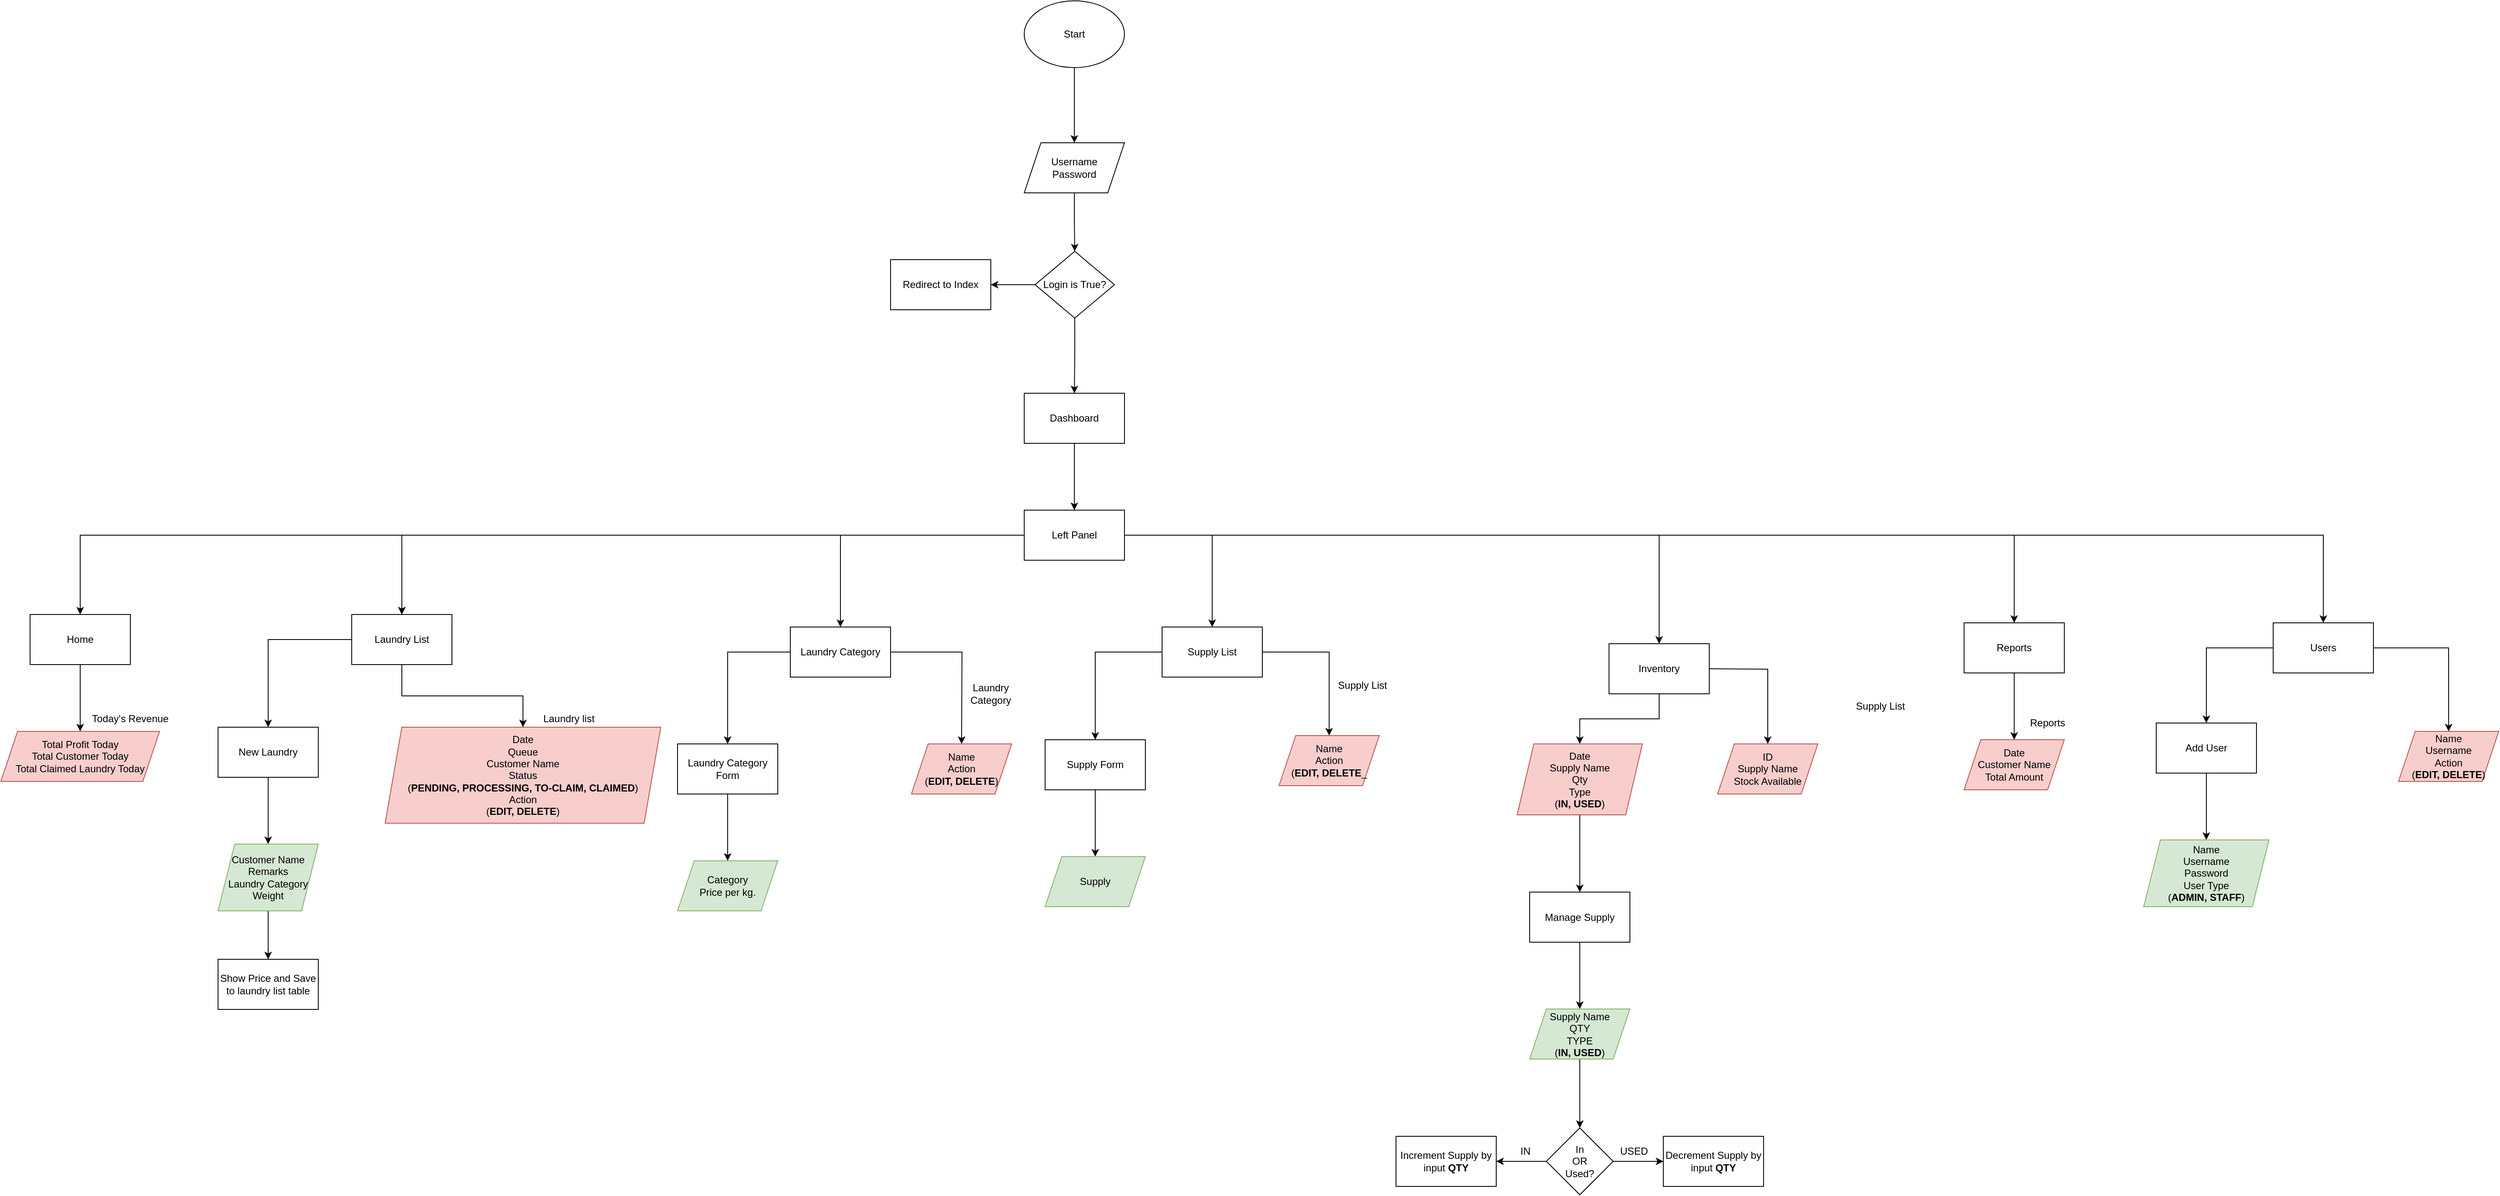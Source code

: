 <mxfile version="22.0.4" type="device">
  <diagram name="Page-1" id="ywodosIClRgnQJ2kmFf-">
    <mxGraphModel dx="4772" dy="1652" grid="1" gridSize="10" guides="1" tooltips="1" connect="1" arrows="1" fold="1" page="1" pageScale="1" pageWidth="850" pageHeight="1100" math="0" shadow="0">
      <root>
        <mxCell id="0" />
        <mxCell id="1" parent="0" />
        <mxCell id="WAahWl_2zXcKYusohXwP-4" value="" style="edgeStyle=orthogonalEdgeStyle;rounded=0;orthogonalLoop=1;jettySize=auto;html=1;" edge="1" parent="1" source="WAahWl_2zXcKYusohXwP-1" target="WAahWl_2zXcKYusohXwP-3">
          <mxGeometry relative="1" as="geometry" />
        </mxCell>
        <mxCell id="WAahWl_2zXcKYusohXwP-1" value="Start" style="ellipse;whiteSpace=wrap;html=1;" vertex="1" parent="1">
          <mxGeometry x="365" y="40" width="120" height="80" as="geometry" />
        </mxCell>
        <mxCell id="WAahWl_2zXcKYusohXwP-6" value="" style="edgeStyle=orthogonalEdgeStyle;rounded=0;orthogonalLoop=1;jettySize=auto;html=1;" edge="1" parent="1" source="WAahWl_2zXcKYusohXwP-3" target="WAahWl_2zXcKYusohXwP-5">
          <mxGeometry relative="1" as="geometry" />
        </mxCell>
        <mxCell id="WAahWl_2zXcKYusohXwP-3" value="Username&lt;br&gt;Password" style="shape=parallelogram;perimeter=parallelogramPerimeter;whiteSpace=wrap;html=1;fixedSize=1;" vertex="1" parent="1">
          <mxGeometry x="365" y="210" width="120" height="60" as="geometry" />
        </mxCell>
        <mxCell id="WAahWl_2zXcKYusohXwP-8" value="" style="edgeStyle=orthogonalEdgeStyle;rounded=0;orthogonalLoop=1;jettySize=auto;html=1;" edge="1" parent="1" source="WAahWl_2zXcKYusohXwP-5" target="WAahWl_2zXcKYusohXwP-7">
          <mxGeometry relative="1" as="geometry" />
        </mxCell>
        <mxCell id="WAahWl_2zXcKYusohXwP-10" value="" style="edgeStyle=orthogonalEdgeStyle;rounded=0;orthogonalLoop=1;jettySize=auto;html=1;" edge="1" parent="1" source="WAahWl_2zXcKYusohXwP-5" target="WAahWl_2zXcKYusohXwP-9">
          <mxGeometry relative="1" as="geometry" />
        </mxCell>
        <mxCell id="WAahWl_2zXcKYusohXwP-5" value="Login is True?" style="rhombus;whiteSpace=wrap;html=1;" vertex="1" parent="1">
          <mxGeometry x="378" y="340" width="95" height="80" as="geometry" />
        </mxCell>
        <mxCell id="WAahWl_2zXcKYusohXwP-7" value="Redirect to Index" style="whiteSpace=wrap;html=1;" vertex="1" parent="1">
          <mxGeometry x="205" y="350" width="120" height="60" as="geometry" />
        </mxCell>
        <mxCell id="WAahWl_2zXcKYusohXwP-12" value="" style="edgeStyle=orthogonalEdgeStyle;rounded=0;orthogonalLoop=1;jettySize=auto;html=1;" edge="1" parent="1" source="WAahWl_2zXcKYusohXwP-9" target="WAahWl_2zXcKYusohXwP-11">
          <mxGeometry relative="1" as="geometry" />
        </mxCell>
        <mxCell id="WAahWl_2zXcKYusohXwP-9" value="Dashboard" style="whiteSpace=wrap;html=1;" vertex="1" parent="1">
          <mxGeometry x="365" y="510" width="120" height="60" as="geometry" />
        </mxCell>
        <mxCell id="WAahWl_2zXcKYusohXwP-14" value="" style="edgeStyle=orthogonalEdgeStyle;rounded=0;orthogonalLoop=1;jettySize=auto;html=1;" edge="1" parent="1" source="WAahWl_2zXcKYusohXwP-11" target="WAahWl_2zXcKYusohXwP-13">
          <mxGeometry relative="1" as="geometry" />
        </mxCell>
        <mxCell id="WAahWl_2zXcKYusohXwP-15" value="" style="edgeStyle=orthogonalEdgeStyle;rounded=0;orthogonalLoop=1;jettySize=auto;html=1;" edge="1" parent="1" source="WAahWl_2zXcKYusohXwP-11" target="WAahWl_2zXcKYusohXwP-13">
          <mxGeometry relative="1" as="geometry" />
        </mxCell>
        <mxCell id="WAahWl_2zXcKYusohXwP-17" value="" style="edgeStyle=orthogonalEdgeStyle;rounded=0;orthogonalLoop=1;jettySize=auto;html=1;" edge="1" parent="1" source="WAahWl_2zXcKYusohXwP-11" target="WAahWl_2zXcKYusohXwP-16">
          <mxGeometry relative="1" as="geometry" />
        </mxCell>
        <mxCell id="WAahWl_2zXcKYusohXwP-19" value="" style="edgeStyle=orthogonalEdgeStyle;rounded=0;orthogonalLoop=1;jettySize=auto;html=1;" edge="1" parent="1" source="WAahWl_2zXcKYusohXwP-11" target="WAahWl_2zXcKYusohXwP-18">
          <mxGeometry relative="1" as="geometry" />
        </mxCell>
        <mxCell id="WAahWl_2zXcKYusohXwP-21" value="" style="edgeStyle=orthogonalEdgeStyle;rounded=0;orthogonalLoop=1;jettySize=auto;html=1;" edge="1" parent="1" source="WAahWl_2zXcKYusohXwP-11" target="WAahWl_2zXcKYusohXwP-20">
          <mxGeometry relative="1" as="geometry" />
        </mxCell>
        <mxCell id="WAahWl_2zXcKYusohXwP-23" value="" style="edgeStyle=orthogonalEdgeStyle;rounded=0;orthogonalLoop=1;jettySize=auto;html=1;" edge="1" parent="1" source="WAahWl_2zXcKYusohXwP-11" target="WAahWl_2zXcKYusohXwP-22">
          <mxGeometry relative="1" as="geometry" />
        </mxCell>
        <mxCell id="WAahWl_2zXcKYusohXwP-25" value="" style="edgeStyle=orthogonalEdgeStyle;rounded=0;orthogonalLoop=1;jettySize=auto;html=1;" edge="1" parent="1" source="WAahWl_2zXcKYusohXwP-11" target="WAahWl_2zXcKYusohXwP-24">
          <mxGeometry relative="1" as="geometry" />
        </mxCell>
        <mxCell id="WAahWl_2zXcKYusohXwP-26" style="edgeStyle=orthogonalEdgeStyle;rounded=0;orthogonalLoop=1;jettySize=auto;html=1;entryX=0.5;entryY=0;entryDx=0;entryDy=0;" edge="1" parent="1" source="WAahWl_2zXcKYusohXwP-11" target="WAahWl_2zXcKYusohXwP-27">
          <mxGeometry relative="1" as="geometry">
            <mxPoint x="-462.294" y="680" as="targetPoint" />
          </mxGeometry>
        </mxCell>
        <mxCell id="WAahWl_2zXcKYusohXwP-11" value="Left Panel" style="whiteSpace=wrap;html=1;" vertex="1" parent="1">
          <mxGeometry x="365" y="650" width="120" height="60" as="geometry" />
        </mxCell>
        <mxCell id="WAahWl_2zXcKYusohXwP-36" value="" style="edgeStyle=orthogonalEdgeStyle;rounded=0;orthogonalLoop=1;jettySize=auto;html=1;" edge="1" parent="1" source="WAahWl_2zXcKYusohXwP-13" target="WAahWl_2zXcKYusohXwP-35">
          <mxGeometry relative="1" as="geometry" />
        </mxCell>
        <mxCell id="WAahWl_2zXcKYusohXwP-104" value="" style="edgeStyle=orthogonalEdgeStyle;rounded=0;orthogonalLoop=1;jettySize=auto;html=1;" edge="1" parent="1" source="WAahWl_2zXcKYusohXwP-13" target="WAahWl_2zXcKYusohXwP-103">
          <mxGeometry relative="1" as="geometry" />
        </mxCell>
        <mxCell id="WAahWl_2zXcKYusohXwP-13" value="Laundry List" style="whiteSpace=wrap;html=1;" vertex="1" parent="1">
          <mxGeometry x="-440" y="775" width="120" height="60" as="geometry" />
        </mxCell>
        <mxCell id="WAahWl_2zXcKYusohXwP-39" value="" style="edgeStyle=orthogonalEdgeStyle;rounded=0;orthogonalLoop=1;jettySize=auto;html=1;" edge="1" parent="1" source="WAahWl_2zXcKYusohXwP-16" target="WAahWl_2zXcKYusohXwP-38">
          <mxGeometry relative="1" as="geometry" />
        </mxCell>
        <mxCell id="WAahWl_2zXcKYusohXwP-43" value="" style="edgeStyle=orthogonalEdgeStyle;rounded=0;orthogonalLoop=1;jettySize=auto;html=1;" edge="1" parent="1" source="WAahWl_2zXcKYusohXwP-16">
          <mxGeometry relative="1" as="geometry">
            <mxPoint x="290" y="930" as="targetPoint" />
          </mxGeometry>
        </mxCell>
        <mxCell id="WAahWl_2zXcKYusohXwP-16" value="Laundry Category" style="whiteSpace=wrap;html=1;" vertex="1" parent="1">
          <mxGeometry x="85" y="790" width="120" height="60" as="geometry" />
        </mxCell>
        <mxCell id="WAahWl_2zXcKYusohXwP-46" value="" style="edgeStyle=orthogonalEdgeStyle;rounded=0;orthogonalLoop=1;jettySize=auto;html=1;" edge="1" parent="1" source="WAahWl_2zXcKYusohXwP-18" target="WAahWl_2zXcKYusohXwP-45">
          <mxGeometry relative="1" as="geometry" />
        </mxCell>
        <mxCell id="WAahWl_2zXcKYusohXwP-49" value="" style="edgeStyle=orthogonalEdgeStyle;rounded=0;orthogonalLoop=1;jettySize=auto;html=1;" edge="1" parent="1" source="WAahWl_2zXcKYusohXwP-18" target="WAahWl_2zXcKYusohXwP-48">
          <mxGeometry relative="1" as="geometry" />
        </mxCell>
        <mxCell id="WAahWl_2zXcKYusohXwP-18" value="Supply List" style="whiteSpace=wrap;html=1;" vertex="1" parent="1">
          <mxGeometry x="530" y="790" width="120" height="60" as="geometry" />
        </mxCell>
        <mxCell id="WAahWl_2zXcKYusohXwP-54" value="" style="edgeStyle=orthogonalEdgeStyle;rounded=0;orthogonalLoop=1;jettySize=auto;html=1;" edge="1" parent="1" source="WAahWl_2zXcKYusohXwP-20" target="WAahWl_2zXcKYusohXwP-53">
          <mxGeometry relative="1" as="geometry" />
        </mxCell>
        <mxCell id="WAahWl_2zXcKYusohXwP-56" value="" style="edgeStyle=orthogonalEdgeStyle;rounded=0;orthogonalLoop=1;jettySize=auto;html=1;" edge="1" parent="1" target="WAahWl_2zXcKYusohXwP-55">
          <mxGeometry relative="1" as="geometry">
            <mxPoint x="1185" y="840" as="sourcePoint" />
          </mxGeometry>
        </mxCell>
        <mxCell id="WAahWl_2zXcKYusohXwP-20" value="Inventory" style="whiteSpace=wrap;html=1;" vertex="1" parent="1">
          <mxGeometry x="1065" y="810" width="120" height="60" as="geometry" />
        </mxCell>
        <mxCell id="WAahWl_2zXcKYusohXwP-62" value="" style="edgeStyle=orthogonalEdgeStyle;rounded=0;orthogonalLoop=1;jettySize=auto;html=1;" edge="1" parent="1" source="WAahWl_2zXcKYusohXwP-22" target="WAahWl_2zXcKYusohXwP-61">
          <mxGeometry relative="1" as="geometry" />
        </mxCell>
        <mxCell id="WAahWl_2zXcKYusohXwP-22" value="Reports" style="whiteSpace=wrap;html=1;" vertex="1" parent="1">
          <mxGeometry x="1490" y="785" width="120" height="60" as="geometry" />
        </mxCell>
        <mxCell id="WAahWl_2zXcKYusohXwP-65" value="" style="edgeStyle=orthogonalEdgeStyle;rounded=0;orthogonalLoop=1;jettySize=auto;html=1;" edge="1" parent="1" source="WAahWl_2zXcKYusohXwP-24" target="WAahWl_2zXcKYusohXwP-64">
          <mxGeometry relative="1" as="geometry" />
        </mxCell>
        <mxCell id="WAahWl_2zXcKYusohXwP-67" value="" style="edgeStyle=orthogonalEdgeStyle;rounded=0;orthogonalLoop=1;jettySize=auto;html=1;" edge="1" parent="1" source="WAahWl_2zXcKYusohXwP-24" target="WAahWl_2zXcKYusohXwP-66">
          <mxGeometry relative="1" as="geometry" />
        </mxCell>
        <mxCell id="WAahWl_2zXcKYusohXwP-24" value="Users" style="whiteSpace=wrap;html=1;" vertex="1" parent="1">
          <mxGeometry x="1860" y="785" width="120" height="60" as="geometry" />
        </mxCell>
        <mxCell id="WAahWl_2zXcKYusohXwP-32" value="" style="edgeStyle=orthogonalEdgeStyle;rounded=0;orthogonalLoop=1;jettySize=auto;html=1;" edge="1" parent="1" source="WAahWl_2zXcKYusohXwP-27" target="WAahWl_2zXcKYusohXwP-31">
          <mxGeometry relative="1" as="geometry" />
        </mxCell>
        <mxCell id="WAahWl_2zXcKYusohXwP-27" value="Home" style="rounded=0;whiteSpace=wrap;html=1;" vertex="1" parent="1">
          <mxGeometry x="-825" y="775" width="120" height="60" as="geometry" />
        </mxCell>
        <mxCell id="WAahWl_2zXcKYusohXwP-31" value="Total Profit Today&lt;br&gt;Total Customer Today&lt;br&gt;Total Claimed Laundry Today" style="shape=parallelogram;perimeter=parallelogramPerimeter;whiteSpace=wrap;html=1;fixedSize=1;rounded=0;fillColor=#f8cecc;strokeColor=#b85450;" vertex="1" parent="1">
          <mxGeometry x="-860" y="915" width="190" height="60" as="geometry" />
        </mxCell>
        <mxCell id="WAahWl_2zXcKYusohXwP-33" value="Today&#39;s Revenue" style="text;html=1;strokeColor=none;fillColor=none;align=center;verticalAlign=middle;whiteSpace=wrap;rounded=0;" vertex="1" parent="1">
          <mxGeometry x="-755" y="885" width="100" height="30" as="geometry" />
        </mxCell>
        <mxCell id="WAahWl_2zXcKYusohXwP-35" value="Date&lt;br&gt;Queue&lt;br&gt;Customer Name&lt;br&gt;Status&lt;br&gt;(&lt;b&gt;PENDING, PROCESSING, TO-CLAIM, CLAIMED&lt;/b&gt;)&lt;br&gt;Action&lt;br&gt;(&lt;b&gt;EDIT, DELETE&lt;/b&gt;)" style="shape=parallelogram;perimeter=parallelogramPerimeter;whiteSpace=wrap;html=1;fixedSize=1;fillColor=#f8cecc;strokeColor=#b85450;" vertex="1" parent="1">
          <mxGeometry x="-400" y="910" width="330" height="115" as="geometry" />
        </mxCell>
        <mxCell id="WAahWl_2zXcKYusohXwP-37" value="Laundry list" style="text;html=1;strokeColor=none;fillColor=none;align=center;verticalAlign=middle;whiteSpace=wrap;rounded=0;" vertex="1" parent="1">
          <mxGeometry x="-220" y="880" width="80" height="40" as="geometry" />
        </mxCell>
        <mxCell id="WAahWl_2zXcKYusohXwP-41" value="" style="edgeStyle=orthogonalEdgeStyle;rounded=0;orthogonalLoop=1;jettySize=auto;html=1;" edge="1" parent="1" source="WAahWl_2zXcKYusohXwP-38" target="WAahWl_2zXcKYusohXwP-40">
          <mxGeometry relative="1" as="geometry" />
        </mxCell>
        <mxCell id="WAahWl_2zXcKYusohXwP-38" value="Laundry Category Form" style="whiteSpace=wrap;html=1;" vertex="1" parent="1">
          <mxGeometry x="-50" y="930" width="120" height="60" as="geometry" />
        </mxCell>
        <mxCell id="WAahWl_2zXcKYusohXwP-40" value="Category&lt;br&gt;Price per kg." style="shape=parallelogram;perimeter=parallelogramPerimeter;whiteSpace=wrap;html=1;fixedSize=1;fillColor=#d5e8d4;strokeColor=#82b366;" vertex="1" parent="1">
          <mxGeometry x="-50" y="1070" width="120" height="60" as="geometry" />
        </mxCell>
        <mxCell id="WAahWl_2zXcKYusohXwP-44" value="Name&lt;br&gt;Action&lt;br&gt;(&lt;b&gt;EDIT, DELETE&lt;/b&gt;)" style="shape=parallelogram;perimeter=parallelogramPerimeter;whiteSpace=wrap;html=1;fixedSize=1;fillColor=#f8cecc;strokeColor=#b85450;" vertex="1" parent="1">
          <mxGeometry x="230" y="930" width="120" height="60" as="geometry" />
        </mxCell>
        <mxCell id="WAahWl_2zXcKYusohXwP-51" value="" style="edgeStyle=orthogonalEdgeStyle;rounded=0;orthogonalLoop=1;jettySize=auto;html=1;" edge="1" parent="1" source="WAahWl_2zXcKYusohXwP-45" target="WAahWl_2zXcKYusohXwP-50">
          <mxGeometry relative="1" as="geometry" />
        </mxCell>
        <mxCell id="WAahWl_2zXcKYusohXwP-45" value="Supply Form" style="whiteSpace=wrap;html=1;" vertex="1" parent="1">
          <mxGeometry x="390" y="925" width="120" height="60" as="geometry" />
        </mxCell>
        <mxCell id="WAahWl_2zXcKYusohXwP-48" value="Name&lt;br&gt;Action&lt;br&gt;(&lt;b&gt;EDIT, DELETE&lt;/b&gt;_" style="shape=parallelogram;perimeter=parallelogramPerimeter;whiteSpace=wrap;html=1;fixedSize=1;fillColor=#f8cecc;strokeColor=#b85450;" vertex="1" parent="1">
          <mxGeometry x="670" y="920" width="120" height="60" as="geometry" />
        </mxCell>
        <mxCell id="WAahWl_2zXcKYusohXwP-50" value="Supply" style="shape=parallelogram;perimeter=parallelogramPerimeter;whiteSpace=wrap;html=1;fixedSize=1;fillColor=#d5e8d4;strokeColor=#82b366;" vertex="1" parent="1">
          <mxGeometry x="390" y="1065" width="120" height="60" as="geometry" />
        </mxCell>
        <mxCell id="WAahWl_2zXcKYusohXwP-79" value="" style="edgeStyle=orthogonalEdgeStyle;rounded=0;orthogonalLoop=1;jettySize=auto;html=1;" edge="1" parent="1" source="WAahWl_2zXcKYusohXwP-53" target="WAahWl_2zXcKYusohXwP-78">
          <mxGeometry relative="1" as="geometry" />
        </mxCell>
        <mxCell id="WAahWl_2zXcKYusohXwP-53" value="Date&lt;br&gt;Supply Name&lt;br&gt;Qty&lt;br&gt;Type&lt;br&gt;(&lt;b&gt;IN, USED&lt;/b&gt;)" style="shape=parallelogram;perimeter=parallelogramPerimeter;whiteSpace=wrap;html=1;fixedSize=1;fillColor=#f8cecc;strokeColor=#b85450;" vertex="1" parent="1">
          <mxGeometry x="955" y="930" width="150" height="85" as="geometry" />
        </mxCell>
        <mxCell id="WAahWl_2zXcKYusohXwP-55" value="ID&lt;br&gt;Supply Name&lt;br&gt;Stock Available" style="shape=parallelogram;perimeter=parallelogramPerimeter;whiteSpace=wrap;html=1;fixedSize=1;fillColor=#f8cecc;strokeColor=#b85450;" vertex="1" parent="1">
          <mxGeometry x="1195" y="930" width="120" height="60" as="geometry" />
        </mxCell>
        <mxCell id="WAahWl_2zXcKYusohXwP-57" value="Laundry Category" style="text;html=1;strokeColor=none;fillColor=none;align=center;verticalAlign=middle;whiteSpace=wrap;rounded=0;" vertex="1" parent="1">
          <mxGeometry x="285" y="850" width="80" height="40" as="geometry" />
        </mxCell>
        <mxCell id="WAahWl_2zXcKYusohXwP-58" value="Supply List" style="text;html=1;strokeColor=none;fillColor=none;align=center;verticalAlign=middle;whiteSpace=wrap;rounded=0;" vertex="1" parent="1">
          <mxGeometry x="730" y="840" width="80" height="40" as="geometry" />
        </mxCell>
        <mxCell id="WAahWl_2zXcKYusohXwP-60" value="Supply List" style="text;html=1;strokeColor=none;fillColor=none;align=center;verticalAlign=middle;whiteSpace=wrap;rounded=0;" vertex="1" parent="1">
          <mxGeometry x="1350" y="865" width="80" height="40" as="geometry" />
        </mxCell>
        <mxCell id="WAahWl_2zXcKYusohXwP-61" value="Date&lt;br&gt;Customer Name&lt;br&gt;Total Amount" style="shape=parallelogram;perimeter=parallelogramPerimeter;whiteSpace=wrap;html=1;fixedSize=1;fillColor=#f8cecc;strokeColor=#b85450;" vertex="1" parent="1">
          <mxGeometry x="1490" y="925" width="120" height="60" as="geometry" />
        </mxCell>
        <mxCell id="WAahWl_2zXcKYusohXwP-63" value="Reports" style="text;html=1;strokeColor=none;fillColor=none;align=center;verticalAlign=middle;whiteSpace=wrap;rounded=0;" vertex="1" parent="1">
          <mxGeometry x="1550" y="885" width="80" height="40" as="geometry" />
        </mxCell>
        <mxCell id="WAahWl_2zXcKYusohXwP-64" value="Name&lt;br&gt;Username&lt;br&gt;Action&lt;br&gt;(&lt;b&gt;EDIT, DELETE&lt;/b&gt;)" style="shape=parallelogram;perimeter=parallelogramPerimeter;whiteSpace=wrap;html=1;fixedSize=1;fillColor=#f8cecc;strokeColor=#b85450;" vertex="1" parent="1">
          <mxGeometry x="2010" y="915" width="120" height="60" as="geometry" />
        </mxCell>
        <mxCell id="WAahWl_2zXcKYusohXwP-69" value="" style="edgeStyle=orthogonalEdgeStyle;rounded=0;orthogonalLoop=1;jettySize=auto;html=1;" edge="1" parent="1" source="WAahWl_2zXcKYusohXwP-66" target="WAahWl_2zXcKYusohXwP-68">
          <mxGeometry relative="1" as="geometry" />
        </mxCell>
        <mxCell id="WAahWl_2zXcKYusohXwP-66" value="Add User" style="whiteSpace=wrap;html=1;" vertex="1" parent="1">
          <mxGeometry x="1720" y="905" width="120" height="60" as="geometry" />
        </mxCell>
        <mxCell id="WAahWl_2zXcKYusohXwP-68" value="Name&lt;br&gt;Username&lt;br&gt;Password&lt;br&gt;User Type&lt;br&gt;(&lt;b&gt;ADMIN, STAFF&lt;/b&gt;)" style="shape=parallelogram;perimeter=parallelogramPerimeter;whiteSpace=wrap;html=1;fixedSize=1;fillColor=#d5e8d4;strokeColor=#82b366;" vertex="1" parent="1">
          <mxGeometry x="1705" y="1045" width="150" height="80" as="geometry" />
        </mxCell>
        <mxCell id="WAahWl_2zXcKYusohXwP-81" value="" style="edgeStyle=orthogonalEdgeStyle;rounded=0;orthogonalLoop=1;jettySize=auto;html=1;" edge="1" parent="1" source="WAahWl_2zXcKYusohXwP-78" target="WAahWl_2zXcKYusohXwP-80">
          <mxGeometry relative="1" as="geometry" />
        </mxCell>
        <mxCell id="WAahWl_2zXcKYusohXwP-78" value="Manage Supply" style="whiteSpace=wrap;html=1;" vertex="1" parent="1">
          <mxGeometry x="970" y="1107.5" width="120" height="60" as="geometry" />
        </mxCell>
        <mxCell id="WAahWl_2zXcKYusohXwP-83" value="" style="edgeStyle=orthogonalEdgeStyle;rounded=0;orthogonalLoop=1;jettySize=auto;html=1;" edge="1" parent="1" source="WAahWl_2zXcKYusohXwP-80" target="WAahWl_2zXcKYusohXwP-82">
          <mxGeometry relative="1" as="geometry" />
        </mxCell>
        <mxCell id="WAahWl_2zXcKYusohXwP-80" value="Supply Name&lt;br&gt;QTY&lt;br&gt;TYPE&lt;br&gt;(&lt;b&gt;IN, USED&lt;/b&gt;)" style="shape=parallelogram;perimeter=parallelogramPerimeter;whiteSpace=wrap;html=1;fixedSize=1;fillColor=#d5e8d4;strokeColor=#82b366;" vertex="1" parent="1">
          <mxGeometry x="970" y="1247.5" width="120" height="60" as="geometry" />
        </mxCell>
        <mxCell id="WAahWl_2zXcKYusohXwP-85" value="" style="edgeStyle=orthogonalEdgeStyle;rounded=0;orthogonalLoop=1;jettySize=auto;html=1;" edge="1" parent="1" source="WAahWl_2zXcKYusohXwP-82" target="WAahWl_2zXcKYusohXwP-84">
          <mxGeometry relative="1" as="geometry" />
        </mxCell>
        <mxCell id="WAahWl_2zXcKYusohXwP-87" value="" style="edgeStyle=orthogonalEdgeStyle;rounded=0;orthogonalLoop=1;jettySize=auto;html=1;" edge="1" parent="1" source="WAahWl_2zXcKYusohXwP-82" target="WAahWl_2zXcKYusohXwP-86">
          <mxGeometry relative="1" as="geometry" />
        </mxCell>
        <mxCell id="WAahWl_2zXcKYusohXwP-82" value="In&lt;br&gt;OR &lt;br&gt;Used?" style="rhombus;whiteSpace=wrap;html=1;" vertex="1" parent="1">
          <mxGeometry x="990" y="1390" width="80" height="80" as="geometry" />
        </mxCell>
        <mxCell id="WAahWl_2zXcKYusohXwP-84" value="Increment Supply by input &lt;b&gt;QTY&lt;/b&gt;" style="whiteSpace=wrap;html=1;" vertex="1" parent="1">
          <mxGeometry x="810" y="1400" width="120" height="60" as="geometry" />
        </mxCell>
        <mxCell id="WAahWl_2zXcKYusohXwP-86" value="Decrement Supply by input&amp;nbsp;&lt;b style=&quot;border-color: var(--border-color);&quot;&gt;QTY&lt;/b&gt;" style="whiteSpace=wrap;html=1;" vertex="1" parent="1">
          <mxGeometry x="1130" y="1400" width="120" height="60" as="geometry" />
        </mxCell>
        <mxCell id="WAahWl_2zXcKYusohXwP-88" value="IN" style="text;html=1;strokeColor=none;fillColor=none;align=center;verticalAlign=middle;whiteSpace=wrap;rounded=0;" vertex="1" parent="1">
          <mxGeometry x="935" y="1402.5" width="60" height="30" as="geometry" />
        </mxCell>
        <mxCell id="WAahWl_2zXcKYusohXwP-89" value="USED" style="text;html=1;strokeColor=none;fillColor=none;align=center;verticalAlign=middle;whiteSpace=wrap;rounded=0;" vertex="1" parent="1">
          <mxGeometry x="1065" y="1402.5" width="60" height="30" as="geometry" />
        </mxCell>
        <mxCell id="WAahWl_2zXcKYusohXwP-106" value="" style="edgeStyle=orthogonalEdgeStyle;rounded=0;orthogonalLoop=1;jettySize=auto;html=1;" edge="1" parent="1" source="WAahWl_2zXcKYusohXwP-103" target="WAahWl_2zXcKYusohXwP-105">
          <mxGeometry relative="1" as="geometry" />
        </mxCell>
        <mxCell id="WAahWl_2zXcKYusohXwP-103" value="New Laundry" style="whiteSpace=wrap;html=1;" vertex="1" parent="1">
          <mxGeometry x="-600" y="910" width="120" height="60" as="geometry" />
        </mxCell>
        <mxCell id="WAahWl_2zXcKYusohXwP-108" value="" style="edgeStyle=orthogonalEdgeStyle;rounded=0;orthogonalLoop=1;jettySize=auto;html=1;" edge="1" parent="1" source="WAahWl_2zXcKYusohXwP-105" target="WAahWl_2zXcKYusohXwP-107">
          <mxGeometry relative="1" as="geometry" />
        </mxCell>
        <mxCell id="WAahWl_2zXcKYusohXwP-105" value="Customer Name&lt;br&gt;Remarks&lt;br&gt;Laundry Category&lt;br&gt;Weight" style="shape=parallelogram;perimeter=parallelogramPerimeter;whiteSpace=wrap;html=1;fixedSize=1;fillColor=#d5e8d4;strokeColor=#82b366;" vertex="1" parent="1">
          <mxGeometry x="-600" y="1050" width="120" height="80" as="geometry" />
        </mxCell>
        <mxCell id="WAahWl_2zXcKYusohXwP-107" value="Show Price and Save to laundry list table" style="rounded=0;whiteSpace=wrap;html=1;" vertex="1" parent="1">
          <mxGeometry x="-600" y="1188" width="120" height="60" as="geometry" />
        </mxCell>
      </root>
    </mxGraphModel>
  </diagram>
</mxfile>
